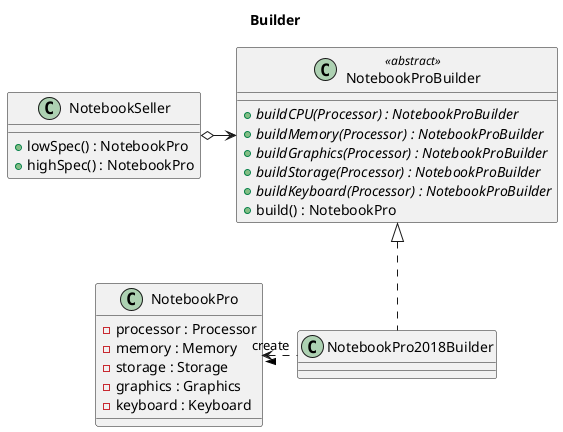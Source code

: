 @startuml
skinparam linetype ortho

title Builder
'scale 1.5

class NotebookPro {
    -processor : Processor
    -memory : Memory
    -storage : Storage
    -graphics : Graphics
    -keyboard : Keyboard
}

class NotebookProBuilder <<abstract>> {
    +{abstract} buildCPU(Processor) : NotebookProBuilder
    +{abstract} buildMemory(Processor) : NotebookProBuilder
    +{abstract} buildGraphics(Processor) : NotebookProBuilder
    +{abstract} buildStorage(Processor) : NotebookProBuilder
    +{abstract} buildKeyboard(Processor) : NotebookProBuilder
    +build() : NotebookPro
}

class NotebookPro2018Builder implements NotebookProBuilder

class NotebookSeller {
    +lowSpec() : NotebookPro
    +highSpec() : NotebookPro
}


NotebookSeller o-> NotebookProBuilder

NotebookPro2018Builder -left.> NotebookPro : "create" >

@enduml
